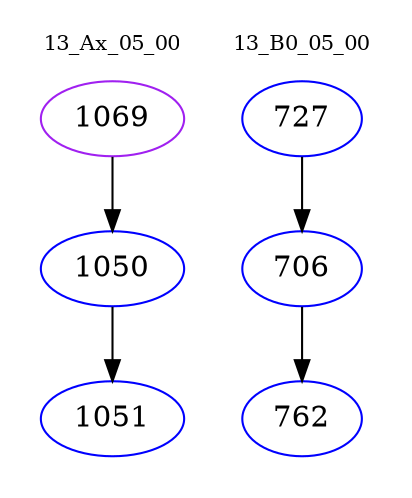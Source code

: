 digraph{
subgraph cluster_0 {
color = white
label = "13_Ax_05_00";
fontsize=10;
T0_1069 [label="1069", color="purple"]
T0_1069 -> T0_1050 [color="black"]
T0_1050 [label="1050", color="blue"]
T0_1050 -> T0_1051 [color="black"]
T0_1051 [label="1051", color="blue"]
}
subgraph cluster_1 {
color = white
label = "13_B0_05_00";
fontsize=10;
T1_727 [label="727", color="blue"]
T1_727 -> T1_706 [color="black"]
T1_706 [label="706", color="blue"]
T1_706 -> T1_762 [color="black"]
T1_762 [label="762", color="blue"]
}
}

